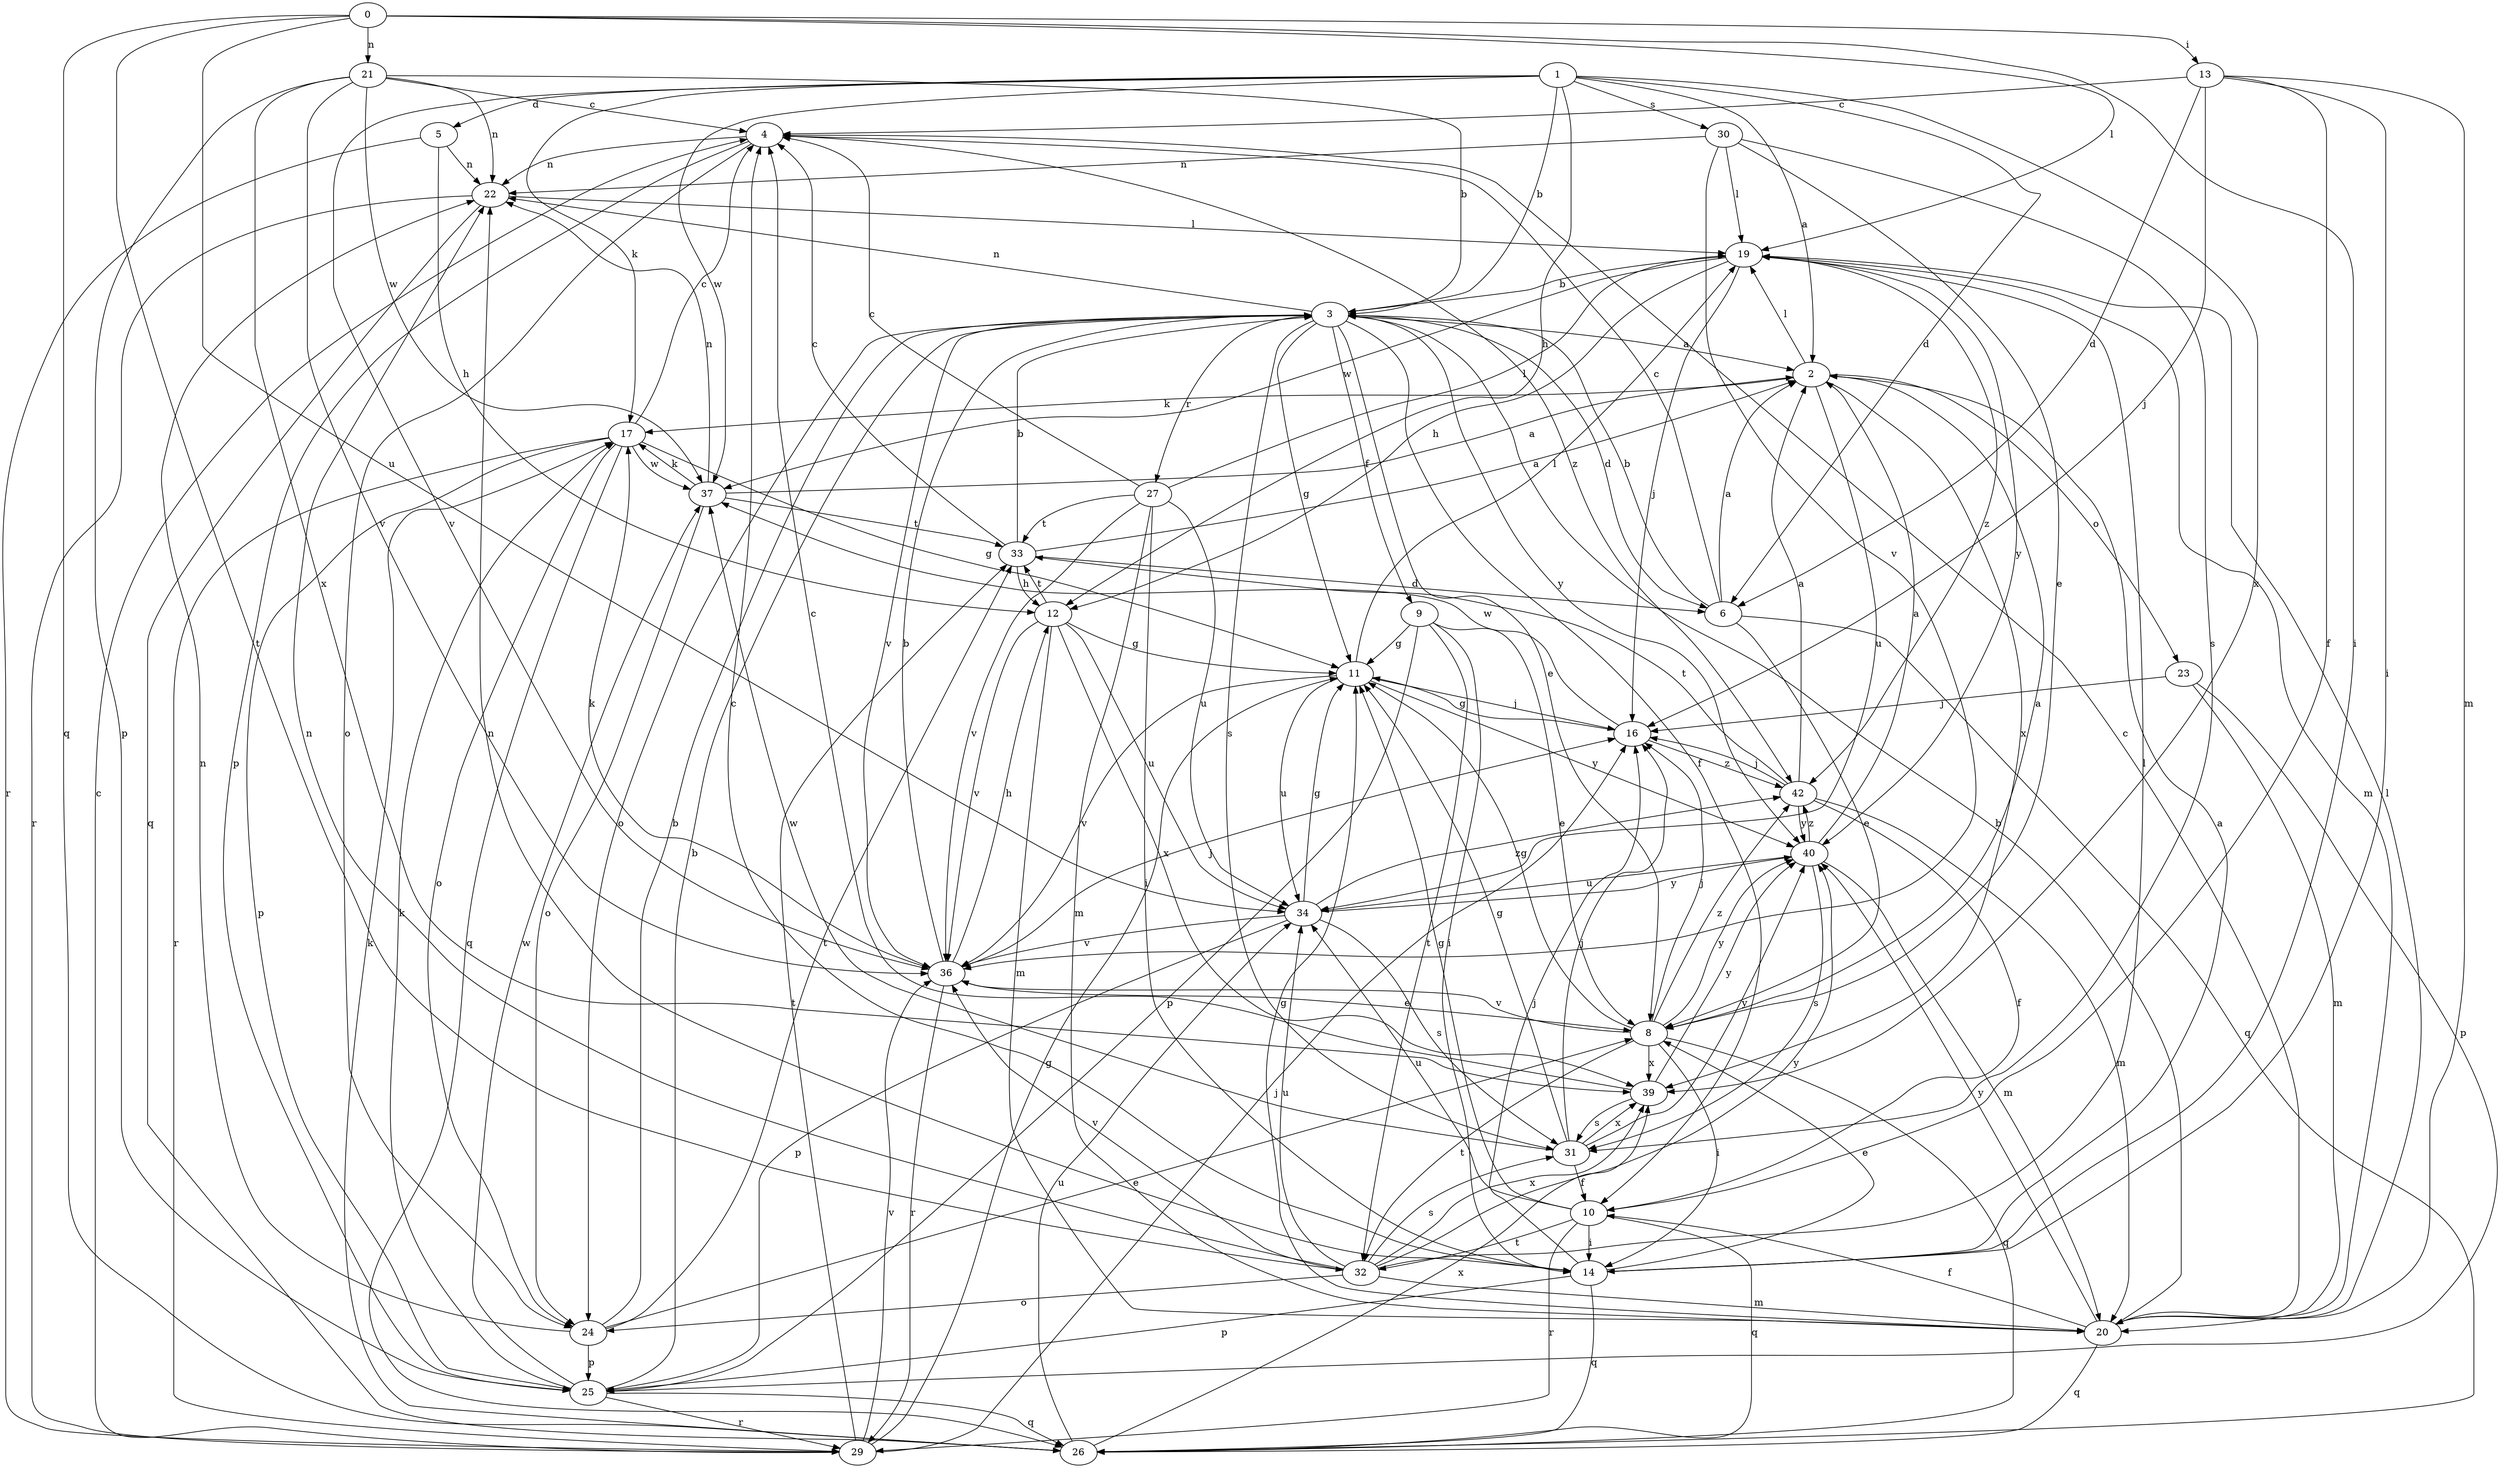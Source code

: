 strict digraph  {
0;
1;
2;
3;
4;
5;
6;
8;
9;
10;
11;
12;
13;
14;
16;
17;
19;
20;
21;
22;
23;
24;
25;
26;
27;
29;
30;
31;
32;
33;
34;
36;
37;
39;
40;
42;
0 -> 13  [label=i];
0 -> 14  [label=i];
0 -> 19  [label=l];
0 -> 21  [label=n];
0 -> 26  [label=q];
0 -> 32  [label=t];
0 -> 34  [label=u];
1 -> 2  [label=a];
1 -> 3  [label=b];
1 -> 5  [label=d];
1 -> 6  [label=d];
1 -> 12  [label=h];
1 -> 17  [label=k];
1 -> 30  [label=s];
1 -> 36  [label=v];
1 -> 37  [label=w];
1 -> 39  [label=x];
2 -> 17  [label=k];
2 -> 19  [label=l];
2 -> 23  [label=o];
2 -> 34  [label=u];
2 -> 39  [label=x];
3 -> 2  [label=a];
3 -> 6  [label=d];
3 -> 8  [label=e];
3 -> 9  [label=f];
3 -> 10  [label=f];
3 -> 11  [label=g];
3 -> 22  [label=n];
3 -> 24  [label=o];
3 -> 27  [label=r];
3 -> 31  [label=s];
3 -> 36  [label=v];
3 -> 40  [label=y];
4 -> 22  [label=n];
4 -> 24  [label=o];
4 -> 25  [label=p];
4 -> 42  [label=z];
5 -> 12  [label=h];
5 -> 22  [label=n];
5 -> 29  [label=r];
6 -> 2  [label=a];
6 -> 3  [label=b];
6 -> 4  [label=c];
6 -> 8  [label=e];
6 -> 26  [label=q];
8 -> 2  [label=a];
8 -> 11  [label=g];
8 -> 14  [label=i];
8 -> 16  [label=j];
8 -> 26  [label=q];
8 -> 32  [label=t];
8 -> 36  [label=v];
8 -> 39  [label=x];
8 -> 40  [label=y];
8 -> 42  [label=z];
9 -> 8  [label=e];
9 -> 11  [label=g];
9 -> 14  [label=i];
9 -> 25  [label=p];
9 -> 32  [label=t];
10 -> 11  [label=g];
10 -> 14  [label=i];
10 -> 26  [label=q];
10 -> 29  [label=r];
10 -> 32  [label=t];
10 -> 34  [label=u];
11 -> 16  [label=j];
11 -> 19  [label=l];
11 -> 34  [label=u];
11 -> 36  [label=v];
11 -> 40  [label=y];
12 -> 11  [label=g];
12 -> 20  [label=m];
12 -> 33  [label=t];
12 -> 34  [label=u];
12 -> 36  [label=v];
12 -> 39  [label=x];
13 -> 4  [label=c];
13 -> 6  [label=d];
13 -> 10  [label=f];
13 -> 14  [label=i];
13 -> 16  [label=j];
13 -> 20  [label=m];
14 -> 2  [label=a];
14 -> 4  [label=c];
14 -> 8  [label=e];
14 -> 16  [label=j];
14 -> 22  [label=n];
14 -> 25  [label=p];
14 -> 26  [label=q];
16 -> 11  [label=g];
16 -> 37  [label=w];
16 -> 42  [label=z];
17 -> 4  [label=c];
17 -> 11  [label=g];
17 -> 24  [label=o];
17 -> 25  [label=p];
17 -> 26  [label=q];
17 -> 29  [label=r];
17 -> 37  [label=w];
19 -> 3  [label=b];
19 -> 12  [label=h];
19 -> 16  [label=j];
19 -> 20  [label=m];
19 -> 37  [label=w];
19 -> 40  [label=y];
19 -> 42  [label=z];
20 -> 3  [label=b];
20 -> 4  [label=c];
20 -> 10  [label=f];
20 -> 11  [label=g];
20 -> 19  [label=l];
20 -> 26  [label=q];
20 -> 40  [label=y];
21 -> 3  [label=b];
21 -> 4  [label=c];
21 -> 22  [label=n];
21 -> 25  [label=p];
21 -> 36  [label=v];
21 -> 37  [label=w];
21 -> 39  [label=x];
22 -> 19  [label=l];
22 -> 26  [label=q];
22 -> 29  [label=r];
23 -> 16  [label=j];
23 -> 20  [label=m];
23 -> 25  [label=p];
24 -> 3  [label=b];
24 -> 8  [label=e];
24 -> 22  [label=n];
24 -> 25  [label=p];
24 -> 33  [label=t];
25 -> 3  [label=b];
25 -> 17  [label=k];
25 -> 26  [label=q];
25 -> 29  [label=r];
25 -> 37  [label=w];
26 -> 17  [label=k];
26 -> 34  [label=u];
26 -> 39  [label=x];
27 -> 4  [label=c];
27 -> 14  [label=i];
27 -> 19  [label=l];
27 -> 20  [label=m];
27 -> 33  [label=t];
27 -> 34  [label=u];
27 -> 36  [label=v];
29 -> 4  [label=c];
29 -> 11  [label=g];
29 -> 16  [label=j];
29 -> 33  [label=t];
29 -> 36  [label=v];
30 -> 8  [label=e];
30 -> 19  [label=l];
30 -> 22  [label=n];
30 -> 31  [label=s];
30 -> 36  [label=v];
31 -> 10  [label=f];
31 -> 11  [label=g];
31 -> 16  [label=j];
31 -> 37  [label=w];
31 -> 39  [label=x];
31 -> 40  [label=y];
32 -> 19  [label=l];
32 -> 20  [label=m];
32 -> 22  [label=n];
32 -> 24  [label=o];
32 -> 31  [label=s];
32 -> 34  [label=u];
32 -> 36  [label=v];
32 -> 39  [label=x];
32 -> 40  [label=y];
33 -> 2  [label=a];
33 -> 3  [label=b];
33 -> 4  [label=c];
33 -> 6  [label=d];
33 -> 12  [label=h];
34 -> 11  [label=g];
34 -> 25  [label=p];
34 -> 31  [label=s];
34 -> 36  [label=v];
34 -> 40  [label=y];
34 -> 42  [label=z];
36 -> 3  [label=b];
36 -> 8  [label=e];
36 -> 12  [label=h];
36 -> 16  [label=j];
36 -> 17  [label=k];
36 -> 29  [label=r];
37 -> 2  [label=a];
37 -> 17  [label=k];
37 -> 22  [label=n];
37 -> 24  [label=o];
37 -> 33  [label=t];
39 -> 4  [label=c];
39 -> 31  [label=s];
39 -> 40  [label=y];
40 -> 2  [label=a];
40 -> 20  [label=m];
40 -> 31  [label=s];
40 -> 34  [label=u];
40 -> 42  [label=z];
42 -> 2  [label=a];
42 -> 10  [label=f];
42 -> 16  [label=j];
42 -> 20  [label=m];
42 -> 33  [label=t];
42 -> 40  [label=y];
}
